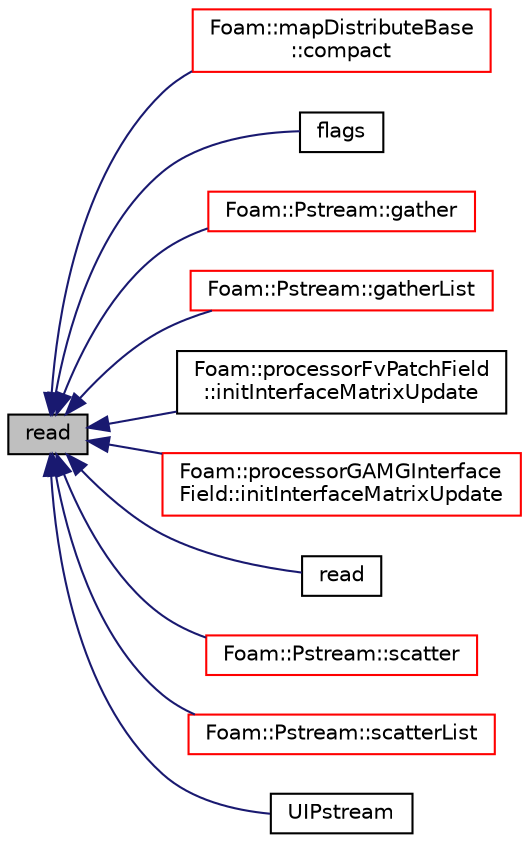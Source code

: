 digraph "read"
{
  bgcolor="transparent";
  edge [fontname="Helvetica",fontsize="10",labelfontname="Helvetica",labelfontsize="10"];
  node [fontname="Helvetica",fontsize="10",shape=record];
  rankdir="LR";
  Node18 [label="read",height=0.2,width=0.4,color="black", fillcolor="grey75", style="filled", fontcolor="black"];
  Node18 -> Node19 [dir="back",color="midnightblue",fontsize="10",style="solid",fontname="Helvetica"];
  Node19 [label="Foam::mapDistributeBase\l::compact",height=0.2,width=0.4,color="red",URL="$a28525.html#ae425c08cfe8d1064cfa183af3b1fdfe4",tooltip="Compact maps. Gets per field a bool whether it is used (locally) "];
  Node18 -> Node21 [dir="back",color="midnightblue",fontsize="10",style="solid",fontname="Helvetica"];
  Node21 [label="flags",height=0.2,width=0.4,color="black",URL="$a27365.html#a03ad359247e17b29c93563d7bf4e33c9",tooltip="Return flags of output stream. "];
  Node18 -> Node22 [dir="back",color="midnightblue",fontsize="10",style="solid",fontname="Helvetica"];
  Node22 [label="Foam::Pstream::gather",height=0.2,width=0.4,color="red",URL="$a27357.html#ac820bc187d8204d9063ce1f77dcf87da",tooltip="Gather data. Apply bop to combine Value. "];
  Node18 -> Node1055 [dir="back",color="midnightblue",fontsize="10",style="solid",fontname="Helvetica"];
  Node1055 [label="Foam::Pstream::gatherList",height=0.2,width=0.4,color="red",URL="$a27357.html#afbdf64fb42cd760690d51a9a321792d9",tooltip="Gather data but keep individual values separate. "];
  Node18 -> Node1079 [dir="back",color="midnightblue",fontsize="10",style="solid",fontname="Helvetica"];
  Node1079 [label="Foam::processorFvPatchField\l::initInterfaceMatrixUpdate",height=0.2,width=0.4,color="black",URL="$a22833.html#a421f0c89534a9702f2667a36006413f3",tooltip="Initialise neighbour matrix update. "];
  Node18 -> Node1080 [dir="back",color="midnightblue",fontsize="10",style="solid",fontname="Helvetica"];
  Node1080 [label="Foam::processorGAMGInterface\lField::initInterfaceMatrixUpdate",height=0.2,width=0.4,color="red",URL="$a28061.html#a4aa231b00ad3efb2f5543ec242689eb2",tooltip="Initialise neighbour matrix update. "];
  Node18 -> Node1083 [dir="back",color="midnightblue",fontsize="10",style="solid",fontname="Helvetica"];
  Node1083 [label="read",height=0.2,width=0.4,color="black",URL="$a27365.html#a3d4b02e5b143d1a4ba9a5b34f11b4ed1",tooltip="Return next token from stream. "];
  Node18 -> Node1084 [dir="back",color="midnightblue",fontsize="10",style="solid",fontname="Helvetica"];
  Node1084 [label="Foam::Pstream::scatter",height=0.2,width=0.4,color="red",URL="$a27357.html#a00bc7d5a0b660cfa53523561af48def2",tooltip="Scatter data. Distribute without modification. Reverse of gather. "];
  Node18 -> Node2455 [dir="back",color="midnightblue",fontsize="10",style="solid",fontname="Helvetica"];
  Node2455 [label="Foam::Pstream::scatterList",height=0.2,width=0.4,color="red",URL="$a27357.html#a23c38ee54f04c9d53a327db9edbdb7f0",tooltip="Scatter data. Reverse of gatherList. "];
  Node18 -> Node2457 [dir="back",color="midnightblue",fontsize="10",style="solid",fontname="Helvetica"];
  Node2457 [label="UIPstream",height=0.2,width=0.4,color="black",URL="$a27365.html#a0fdf275f5028a1cccec3571388bd13be",tooltip="Construct given buffers. "];
}
